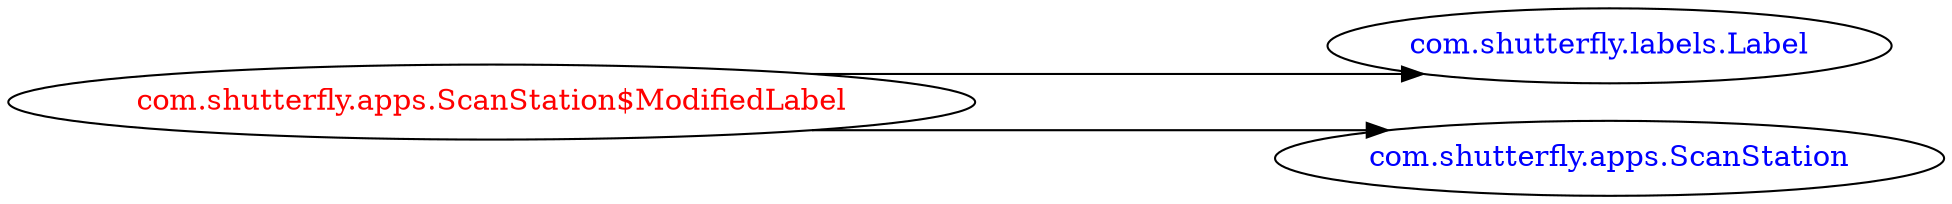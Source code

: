 digraph dependencyGraph {
 concentrate=true;
 ranksep="2.0";
 rankdir="LR"; 
 splines="ortho";
"com.shutterfly.apps.ScanStation$ModifiedLabel" [fontcolor="red"];
"com.shutterfly.labels.Label" [ fontcolor="blue" ];
"com.shutterfly.apps.ScanStation$ModifiedLabel"->"com.shutterfly.labels.Label";
"com.shutterfly.apps.ScanStation" [ fontcolor="blue" ];
"com.shutterfly.apps.ScanStation$ModifiedLabel"->"com.shutterfly.apps.ScanStation";
}